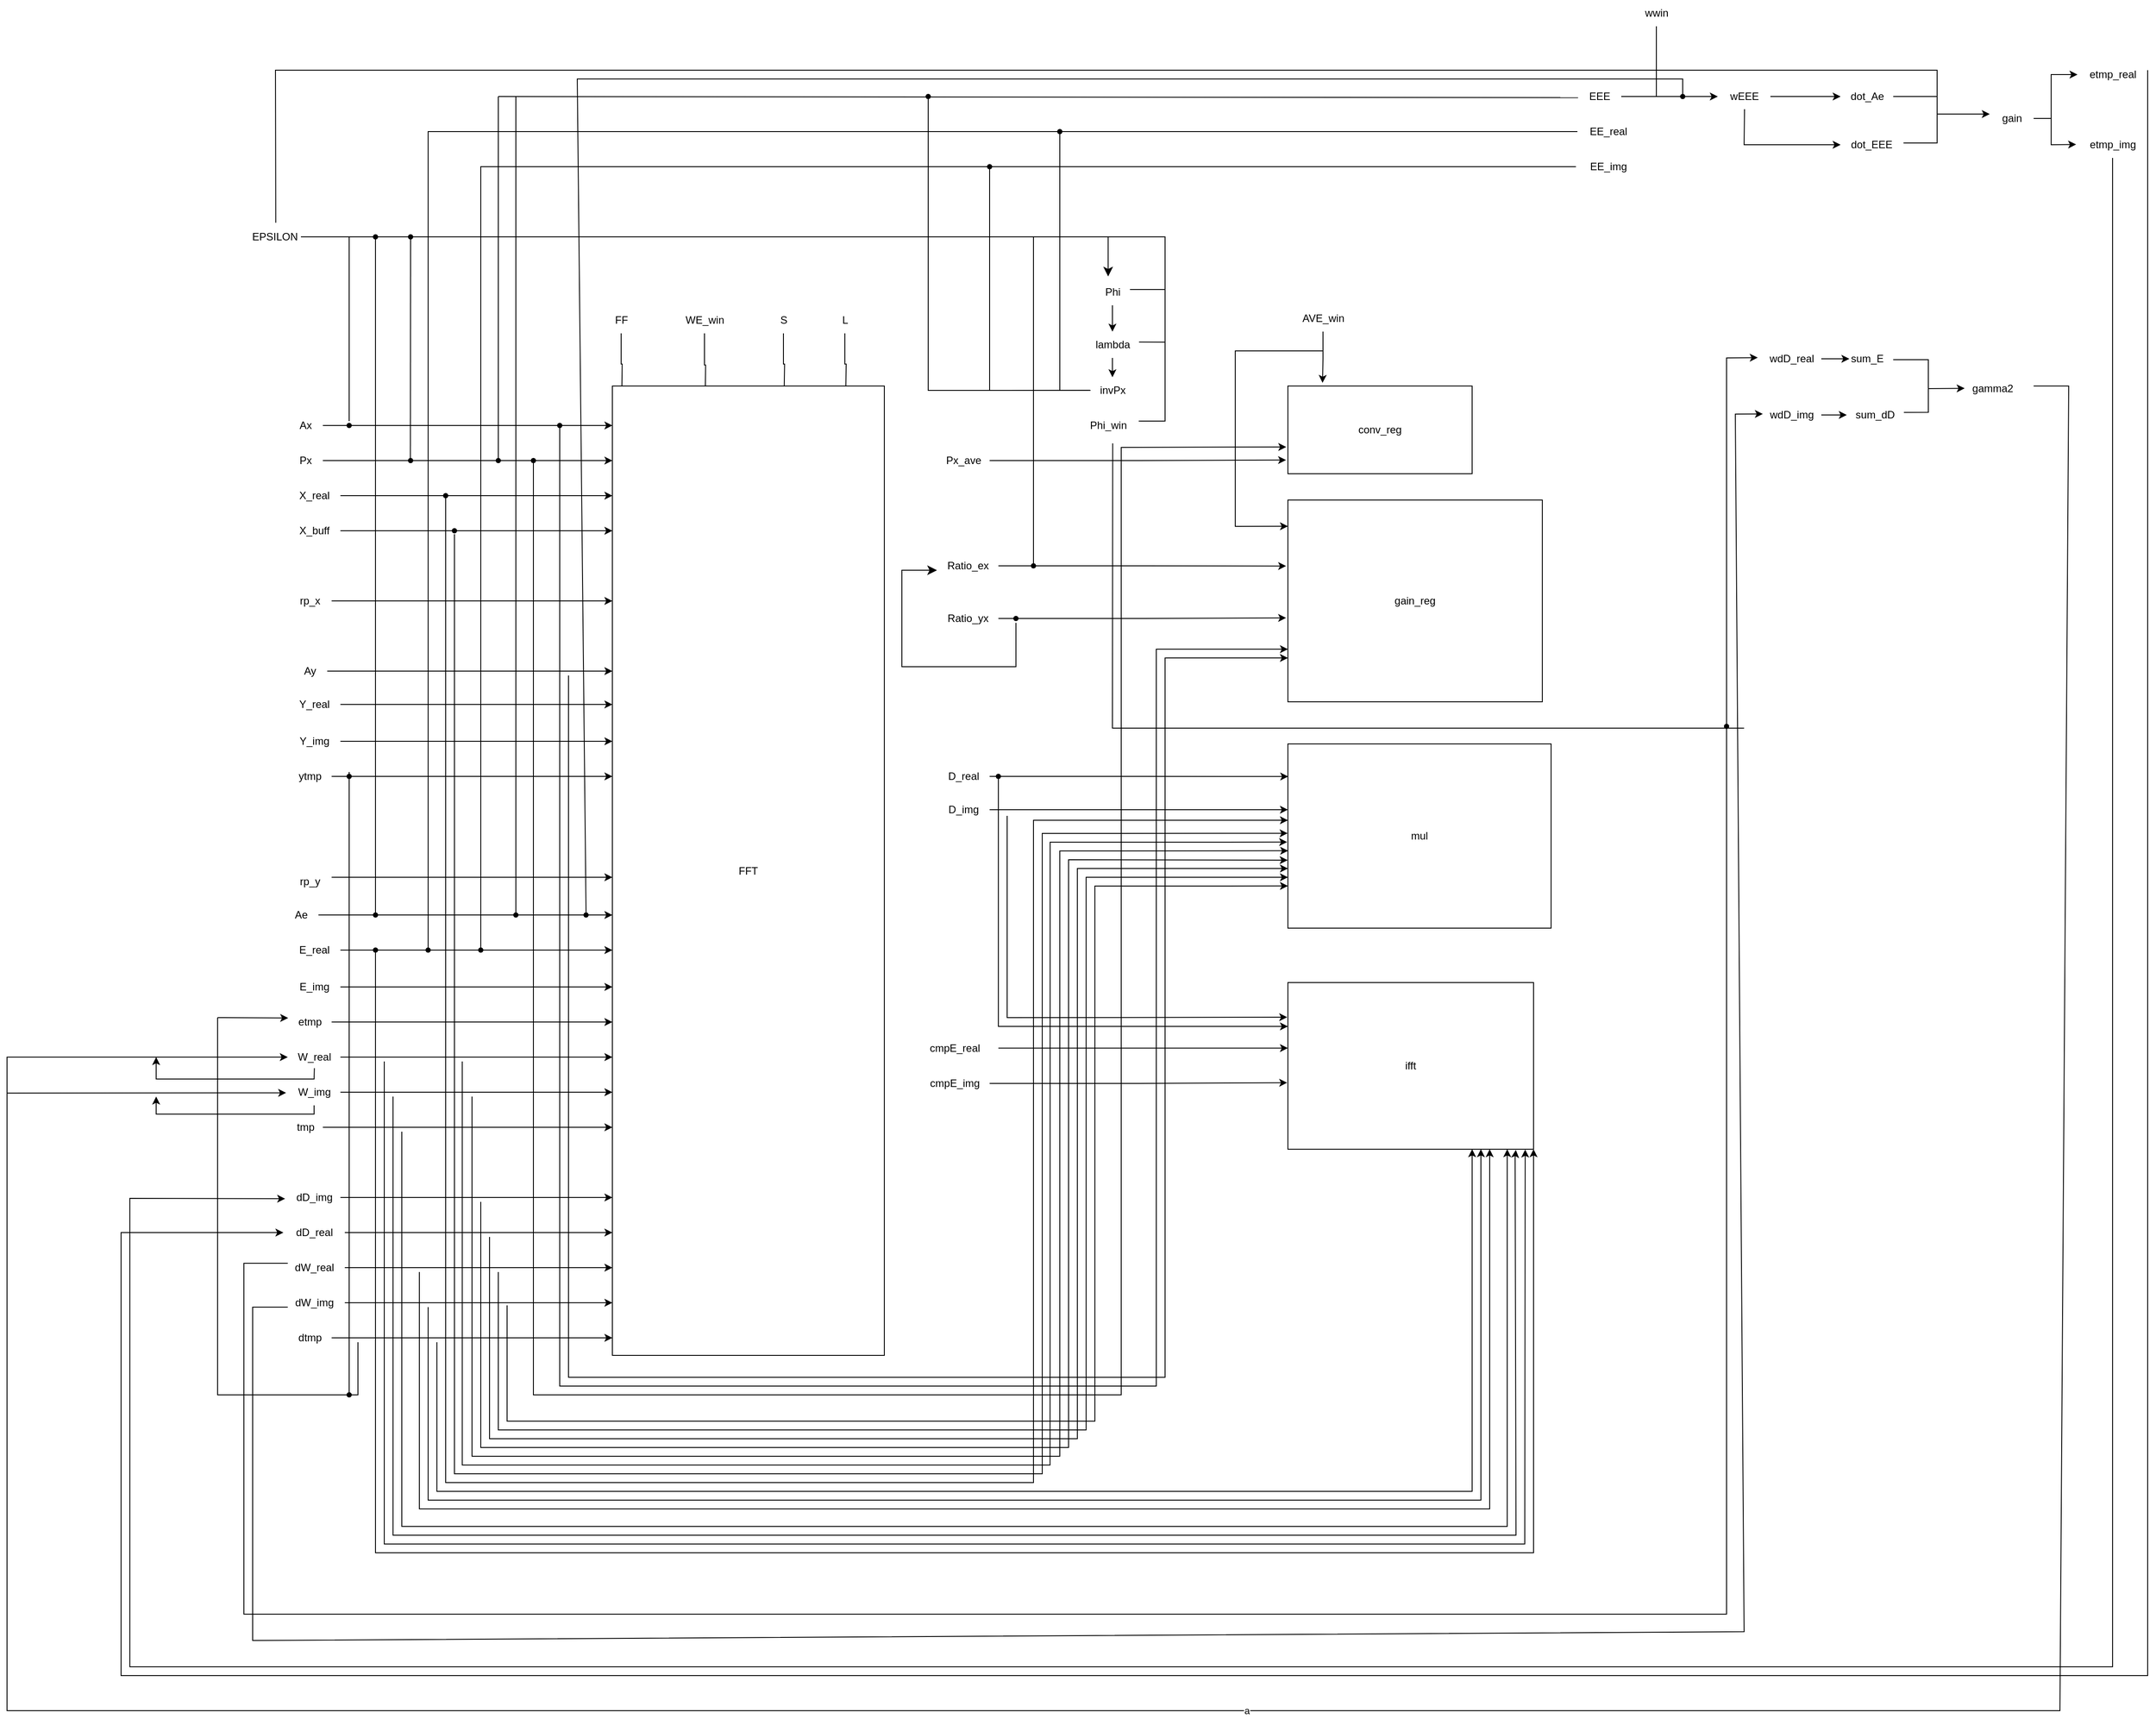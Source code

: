 <mxfile version="23.0.2" type="github" pages="2">
  <diagram name="Page-1" id="ElPZNQ6Rd7DKHmg664w7">
    <mxGraphModel dx="3057" dy="743" grid="1" gridSize="10" guides="1" tooltips="1" connect="1" arrows="1" fold="1" page="0" pageScale="1" pageWidth="3300" pageHeight="4681" math="0" shadow="0">
      <root>
        <mxCell id="0" />
        <mxCell id="1" parent="0" />
        <mxCell id="iwTZe3qdNlnF6z6AMZCM-52" style="edgeStyle=orthogonalEdgeStyle;rounded=0;orthogonalLoop=1;jettySize=auto;html=1;" parent="1" source="iwTZe3qdNlnF6z6AMZCM-2" edge="1">
          <mxGeometry relative="1" as="geometry">
            <mxPoint x="-1310" y="295" as="targetPoint" />
          </mxGeometry>
        </mxCell>
        <mxCell id="iwTZe3qdNlnF6z6AMZCM-2" value="Ax" style="text;html=1;align=center;verticalAlign=middle;resizable=0;points=[];autosize=1;strokeColor=none;fillColor=none;" parent="1" vertex="1">
          <mxGeometry x="-1680" y="280" width="40" height="30" as="geometry" />
        </mxCell>
        <mxCell id="iwTZe3qdNlnF6z6AMZCM-53" style="edgeStyle=orthogonalEdgeStyle;rounded=0;orthogonalLoop=1;jettySize=auto;html=1;" parent="1" source="iwTZe3qdNlnF6z6AMZCM-7" edge="1">
          <mxGeometry relative="1" as="geometry">
            <mxPoint x="-1310" y="335" as="targetPoint" />
          </mxGeometry>
        </mxCell>
        <mxCell id="iwTZe3qdNlnF6z6AMZCM-7" value="Px" style="text;html=1;align=center;verticalAlign=middle;resizable=0;points=[];autosize=1;strokeColor=none;fillColor=none;" parent="1" vertex="1">
          <mxGeometry x="-1680" y="320" width="40" height="30" as="geometry" />
        </mxCell>
        <mxCell id="iwTZe3qdNlnF6z6AMZCM-54" style="edgeStyle=orthogonalEdgeStyle;rounded=0;orthogonalLoop=1;jettySize=auto;html=1;" parent="1" source="iwTZe3qdNlnF6z6AMZCM-9" edge="1">
          <mxGeometry relative="1" as="geometry">
            <mxPoint x="-1310" y="375" as="targetPoint" />
          </mxGeometry>
        </mxCell>
        <mxCell id="iwTZe3qdNlnF6z6AMZCM-9" value="X_real" style="text;html=1;align=center;verticalAlign=middle;resizable=0;points=[];autosize=1;strokeColor=none;fillColor=none;" parent="1" vertex="1">
          <mxGeometry x="-1680" y="360" width="60" height="30" as="geometry" />
        </mxCell>
        <mxCell id="iwTZe3qdNlnF6z6AMZCM-55" style="edgeStyle=orthogonalEdgeStyle;rounded=0;orthogonalLoop=1;jettySize=auto;html=1;" parent="1" source="iwTZe3qdNlnF6z6AMZCM-11" edge="1">
          <mxGeometry relative="1" as="geometry">
            <mxPoint x="-1310" y="415" as="targetPoint" />
          </mxGeometry>
        </mxCell>
        <mxCell id="iwTZe3qdNlnF6z6AMZCM-11" value="X_buff" style="text;html=1;align=center;verticalAlign=middle;resizable=0;points=[];autosize=1;strokeColor=none;fillColor=none;" parent="1" vertex="1">
          <mxGeometry x="-1680" y="400" width="60" height="30" as="geometry" />
        </mxCell>
        <mxCell id="iwTZe3qdNlnF6z6AMZCM-13" value="FF" style="text;html=1;align=center;verticalAlign=middle;resizable=0;points=[];autosize=1;strokeColor=none;fillColor=none;" parent="1" vertex="1">
          <mxGeometry x="-1320" y="160" width="40" height="30" as="geometry" />
        </mxCell>
        <mxCell id="iwTZe3qdNlnF6z6AMZCM-57" style="edgeStyle=orthogonalEdgeStyle;rounded=0;orthogonalLoop=1;jettySize=auto;html=1;" parent="1" source="iwTZe3qdNlnF6z6AMZCM-15" edge="1">
          <mxGeometry relative="1" as="geometry">
            <mxPoint x="-1310" y="495" as="targetPoint" />
          </mxGeometry>
        </mxCell>
        <mxCell id="iwTZe3qdNlnF6z6AMZCM-15" value="rp_x" style="text;html=1;align=center;verticalAlign=middle;resizable=0;points=[];autosize=1;strokeColor=none;fillColor=none;" parent="1" vertex="1">
          <mxGeometry x="-1680" y="480" width="50" height="30" as="geometry" />
        </mxCell>
        <mxCell id="iwTZe3qdNlnF6z6AMZCM-17" value="&lt;div&gt;WE_win&lt;/div&gt;" style="text;html=1;align=center;verticalAlign=middle;resizable=0;points=[];autosize=1;strokeColor=none;fillColor=none;" parent="1" vertex="1">
          <mxGeometry x="-1240" y="160" width="70" height="30" as="geometry" />
        </mxCell>
        <mxCell id="iwTZe3qdNlnF6z6AMZCM-19" value="mul" style="whiteSpace=wrap;html=1;" parent="1" vertex="1">
          <mxGeometry x="-540" y="658" width="300" height="210" as="geometry" />
        </mxCell>
        <mxCell id="iwTZe3qdNlnF6z6AMZCM-21" value="ifft" style="whiteSpace=wrap;html=1;" parent="1" vertex="1">
          <mxGeometry x="-540" y="930" width="280" height="190" as="geometry" />
        </mxCell>
        <mxCell id="iwTZe3qdNlnF6z6AMZCM-22" value="gain_reg" style="whiteSpace=wrap;html=1;" parent="1" vertex="1">
          <mxGeometry x="-540" y="380" width="290" height="230" as="geometry" />
        </mxCell>
        <mxCell id="iwTZe3qdNlnF6z6AMZCM-23" value="conv_reg" style="whiteSpace=wrap;html=1;" parent="1" vertex="1">
          <mxGeometry x="-540" y="250" width="210" height="100" as="geometry" />
        </mxCell>
        <mxCell id="iwTZe3qdNlnF6z6AMZCM-59" style="edgeStyle=orthogonalEdgeStyle;rounded=0;orthogonalLoop=1;jettySize=auto;html=1;" parent="1" source="iwTZe3qdNlnF6z6AMZCM-26" edge="1">
          <mxGeometry relative="1" as="geometry">
            <mxPoint x="-1310" y="575" as="targetPoint" />
          </mxGeometry>
        </mxCell>
        <mxCell id="iwTZe3qdNlnF6z6AMZCM-26" value="Ay" style="text;html=1;align=center;verticalAlign=middle;resizable=0;points=[];autosize=1;strokeColor=none;fillColor=none;" parent="1" vertex="1">
          <mxGeometry x="-1675" y="560" width="40" height="30" as="geometry" />
        </mxCell>
        <mxCell id="iwTZe3qdNlnF6z6AMZCM-60" style="edgeStyle=orthogonalEdgeStyle;rounded=0;orthogonalLoop=1;jettySize=auto;html=1;" parent="1" source="iwTZe3qdNlnF6z6AMZCM-27" edge="1">
          <mxGeometry relative="1" as="geometry">
            <mxPoint x="-1310" y="613" as="targetPoint" />
          </mxGeometry>
        </mxCell>
        <mxCell id="iwTZe3qdNlnF6z6AMZCM-27" value="Y_real" style="text;html=1;align=center;verticalAlign=middle;resizable=0;points=[];autosize=1;strokeColor=none;fillColor=none;" parent="1" vertex="1">
          <mxGeometry x="-1680" y="598" width="60" height="30" as="geometry" />
        </mxCell>
        <mxCell id="iwTZe3qdNlnF6z6AMZCM-62" style="edgeStyle=orthogonalEdgeStyle;rounded=0;orthogonalLoop=1;jettySize=auto;html=1;" parent="1" source="iwTZe3qdNlnF6z6AMZCM-28" edge="1">
          <mxGeometry relative="1" as="geometry">
            <mxPoint x="-1310" y="655" as="targetPoint" />
          </mxGeometry>
        </mxCell>
        <mxCell id="iwTZe3qdNlnF6z6AMZCM-28" value="Y_img" style="text;html=1;align=center;verticalAlign=middle;resizable=0;points=[];autosize=1;strokeColor=none;fillColor=none;" parent="1" vertex="1">
          <mxGeometry x="-1680" y="640" width="60" height="30" as="geometry" />
        </mxCell>
        <mxCell id="iwTZe3qdNlnF6z6AMZCM-63" style="edgeStyle=orthogonalEdgeStyle;rounded=0;orthogonalLoop=1;jettySize=auto;html=1;" parent="1" source="iwTZe3qdNlnF6z6AMZCM-29" edge="1">
          <mxGeometry relative="1" as="geometry">
            <mxPoint x="-1310" y="695" as="targetPoint" />
          </mxGeometry>
        </mxCell>
        <mxCell id="iwTZe3qdNlnF6z6AMZCM-29" value="ytmp" style="text;html=1;align=center;verticalAlign=middle;resizable=0;points=[];autosize=1;strokeColor=none;fillColor=none;" parent="1" vertex="1">
          <mxGeometry x="-1680" y="680" width="50" height="30" as="geometry" />
        </mxCell>
        <mxCell id="iwTZe3qdNlnF6z6AMZCM-30" value="L" style="text;html=1;align=center;verticalAlign=middle;resizable=0;points=[];autosize=1;strokeColor=none;fillColor=none;" parent="1" vertex="1">
          <mxGeometry x="-1060" y="160" width="30" height="30" as="geometry" />
        </mxCell>
        <mxCell id="iwTZe3qdNlnF6z6AMZCM-31" value="S" style="text;html=1;align=center;verticalAlign=middle;resizable=0;points=[];autosize=1;strokeColor=none;fillColor=none;" parent="1" vertex="1">
          <mxGeometry x="-1130" y="160" width="30" height="30" as="geometry" />
        </mxCell>
        <mxCell id="iwTZe3qdNlnF6z6AMZCM-33" value="rp_y" style="text;html=1;align=center;verticalAlign=middle;resizable=0;points=[];autosize=1;strokeColor=none;fillColor=none;" parent="1" vertex="1">
          <mxGeometry x="-1680" y="800" width="50" height="30" as="geometry" />
        </mxCell>
        <mxCell id="iwTZe3qdNlnF6z6AMZCM-67" style="edgeStyle=orthogonalEdgeStyle;rounded=0;orthogonalLoop=1;jettySize=auto;html=1;" parent="1" source="iwTZe3qdNlnF6z6AMZCM-34" edge="1">
          <mxGeometry relative="1" as="geometry">
            <mxPoint x="-1310" y="853" as="targetPoint" />
          </mxGeometry>
        </mxCell>
        <mxCell id="iwTZe3qdNlnF6z6AMZCM-34" value="Ae" style="text;html=1;align=center;verticalAlign=middle;resizable=0;points=[];autosize=1;strokeColor=none;fillColor=none;" parent="1" vertex="1">
          <mxGeometry x="-1685" y="838" width="40" height="30" as="geometry" />
        </mxCell>
        <mxCell id="iwTZe3qdNlnF6z6AMZCM-68" style="edgeStyle=orthogonalEdgeStyle;rounded=0;orthogonalLoop=1;jettySize=auto;html=1;" parent="1" source="iwTZe3qdNlnF6z6AMZCM-35" edge="1">
          <mxGeometry relative="1" as="geometry">
            <mxPoint x="-1310" y="893" as="targetPoint" />
          </mxGeometry>
        </mxCell>
        <mxCell id="iwTZe3qdNlnF6z6AMZCM-35" value="E_real" style="text;html=1;align=center;verticalAlign=middle;resizable=0;points=[];autosize=1;strokeColor=none;fillColor=none;" parent="1" vertex="1">
          <mxGeometry x="-1680" y="878" width="60" height="30" as="geometry" />
        </mxCell>
        <mxCell id="iwTZe3qdNlnF6z6AMZCM-69" style="edgeStyle=orthogonalEdgeStyle;rounded=0;orthogonalLoop=1;jettySize=auto;html=1;" parent="1" source="iwTZe3qdNlnF6z6AMZCM-36" edge="1">
          <mxGeometry relative="1" as="geometry">
            <mxPoint x="-1310" y="935" as="targetPoint" />
          </mxGeometry>
        </mxCell>
        <mxCell id="iwTZe3qdNlnF6z6AMZCM-36" value="E_img" style="text;html=1;align=center;verticalAlign=middle;resizable=0;points=[];autosize=1;strokeColor=none;fillColor=none;" parent="1" vertex="1">
          <mxGeometry x="-1680" y="920" width="60" height="30" as="geometry" />
        </mxCell>
        <mxCell id="iwTZe3qdNlnF6z6AMZCM-70" style="edgeStyle=orthogonalEdgeStyle;rounded=0;orthogonalLoop=1;jettySize=auto;html=1;" parent="1" source="iwTZe3qdNlnF6z6AMZCM-37" edge="1">
          <mxGeometry relative="1" as="geometry">
            <mxPoint x="-1310" y="975" as="targetPoint" />
          </mxGeometry>
        </mxCell>
        <mxCell id="iwTZe3qdNlnF6z6AMZCM-37" value="etmp" style="text;html=1;align=center;verticalAlign=middle;resizable=0;points=[];autosize=1;strokeColor=none;fillColor=none;" parent="1" vertex="1">
          <mxGeometry x="-1680" y="960" width="50" height="30" as="geometry" />
        </mxCell>
        <mxCell id="iwTZe3qdNlnF6z6AMZCM-79" style="edgeStyle=orthogonalEdgeStyle;rounded=0;orthogonalLoop=1;jettySize=auto;html=1;" parent="1" source="iwTZe3qdNlnF6z6AMZCM-38" edge="1">
          <mxGeometry relative="1" as="geometry">
            <mxPoint x="-1310" y="1015" as="targetPoint" />
          </mxGeometry>
        </mxCell>
        <mxCell id="iwTZe3qdNlnF6z6AMZCM-38" value="W_real" style="text;html=1;align=center;verticalAlign=middle;resizable=0;points=[];autosize=1;strokeColor=none;fillColor=none;" parent="1" vertex="1">
          <mxGeometry x="-1680" y="1000" width="60" height="30" as="geometry" />
        </mxCell>
        <mxCell id="iwTZe3qdNlnF6z6AMZCM-78" style="edgeStyle=orthogonalEdgeStyle;rounded=0;orthogonalLoop=1;jettySize=auto;html=1;" parent="1" source="iwTZe3qdNlnF6z6AMZCM-39" edge="1">
          <mxGeometry relative="1" as="geometry">
            <mxPoint x="-1310" y="1055" as="targetPoint" />
          </mxGeometry>
        </mxCell>
        <mxCell id="iwTZe3qdNlnF6z6AMZCM-39" value="W_img" style="text;html=1;align=center;verticalAlign=middle;resizable=0;points=[];autosize=1;strokeColor=none;fillColor=none;" parent="1" vertex="1">
          <mxGeometry x="-1680" y="1040" width="60" height="30" as="geometry" />
        </mxCell>
        <mxCell id="iwTZe3qdNlnF6z6AMZCM-77" style="edgeStyle=orthogonalEdgeStyle;rounded=0;orthogonalLoop=1;jettySize=auto;html=1;" parent="1" source="iwTZe3qdNlnF6z6AMZCM-40" edge="1">
          <mxGeometry relative="1" as="geometry">
            <mxPoint x="-1310" y="1095" as="targetPoint" />
          </mxGeometry>
        </mxCell>
        <mxCell id="iwTZe3qdNlnF6z6AMZCM-40" value="tmp" style="text;html=1;align=center;verticalAlign=middle;resizable=0;points=[];autosize=1;strokeColor=none;fillColor=none;" parent="1" vertex="1">
          <mxGeometry x="-1680" y="1080" width="40" height="30" as="geometry" />
        </mxCell>
        <mxCell id="iwTZe3qdNlnF6z6AMZCM-72" style="edgeStyle=orthogonalEdgeStyle;rounded=0;orthogonalLoop=1;jettySize=auto;html=1;" parent="1" source="iwTZe3qdNlnF6z6AMZCM-42" edge="1">
          <mxGeometry relative="1" as="geometry">
            <mxPoint x="-1310" y="1295" as="targetPoint" />
          </mxGeometry>
        </mxCell>
        <mxCell id="iwTZe3qdNlnF6z6AMZCM-42" value="dW_img" style="text;html=1;align=center;verticalAlign=middle;resizable=0;points=[];autosize=1;strokeColor=none;fillColor=none;" parent="1" vertex="1">
          <mxGeometry x="-1685" y="1280" width="70" height="30" as="geometry" />
        </mxCell>
        <mxCell id="iwTZe3qdNlnF6z6AMZCM-74" style="edgeStyle=orthogonalEdgeStyle;rounded=0;orthogonalLoop=1;jettySize=auto;html=1;" parent="1" source="iwTZe3qdNlnF6z6AMZCM-43" edge="1">
          <mxGeometry relative="1" as="geometry">
            <mxPoint x="-1310" y="1255" as="targetPoint" />
          </mxGeometry>
        </mxCell>
        <mxCell id="iwTZe3qdNlnF6z6AMZCM-43" value="dW_real" style="text;html=1;align=center;verticalAlign=middle;resizable=0;points=[];autosize=1;strokeColor=none;fillColor=none;" parent="1" vertex="1">
          <mxGeometry x="-1685" y="1240" width="70" height="30" as="geometry" />
        </mxCell>
        <mxCell id="iwTZe3qdNlnF6z6AMZCM-73" style="edgeStyle=orthogonalEdgeStyle;rounded=0;orthogonalLoop=1;jettySize=auto;html=1;" parent="1" source="iwTZe3qdNlnF6z6AMZCM-46" edge="1">
          <mxGeometry relative="1" as="geometry">
            <mxPoint x="-1310" y="1215" as="targetPoint" />
          </mxGeometry>
        </mxCell>
        <mxCell id="iwTZe3qdNlnF6z6AMZCM-46" value="dD_real" style="text;html=1;align=center;verticalAlign=middle;resizable=0;points=[];autosize=1;strokeColor=none;fillColor=none;" parent="1" vertex="1">
          <mxGeometry x="-1685" y="1200" width="70" height="30" as="geometry" />
        </mxCell>
        <mxCell id="iwTZe3qdNlnF6z6AMZCM-75" style="edgeStyle=orthogonalEdgeStyle;rounded=0;orthogonalLoop=1;jettySize=auto;html=1;" parent="1" source="iwTZe3qdNlnF6z6AMZCM-47" edge="1">
          <mxGeometry relative="1" as="geometry">
            <mxPoint x="-1310" y="1175" as="targetPoint" />
          </mxGeometry>
        </mxCell>
        <mxCell id="iwTZe3qdNlnF6z6AMZCM-47" value="dD_img" style="text;html=1;align=center;verticalAlign=middle;resizable=0;points=[];autosize=1;strokeColor=none;fillColor=none;" parent="1" vertex="1">
          <mxGeometry x="-1680" y="1160" width="60" height="30" as="geometry" />
        </mxCell>
        <mxCell id="iwTZe3qdNlnF6z6AMZCM-71" style="edgeStyle=orthogonalEdgeStyle;rounded=0;orthogonalLoop=1;jettySize=auto;html=1;" parent="1" source="iwTZe3qdNlnF6z6AMZCM-48" edge="1">
          <mxGeometry relative="1" as="geometry">
            <mxPoint x="-1310" y="1335" as="targetPoint" />
          </mxGeometry>
        </mxCell>
        <mxCell id="iwTZe3qdNlnF6z6AMZCM-48" value="dtmp" style="text;html=1;align=center;verticalAlign=middle;resizable=0;points=[];autosize=1;strokeColor=none;fillColor=none;" parent="1" vertex="1">
          <mxGeometry x="-1680" y="1320" width="50" height="30" as="geometry" />
        </mxCell>
        <mxCell id="iwTZe3qdNlnF6z6AMZCM-81" value="" style="endArrow=classic;html=1;rounded=0;entryX=0;entryY=0.5;entryDx=0;entryDy=0;" parent="1" edge="1">
          <mxGeometry width="50" height="50" relative="1" as="geometry">
            <mxPoint x="-1630" y="810" as="sourcePoint" />
            <mxPoint x="-1310" y="810" as="targetPoint" />
          </mxGeometry>
        </mxCell>
        <mxCell id="iwTZe3qdNlnF6z6AMZCM-82" style="edgeStyle=orthogonalEdgeStyle;rounded=0;orthogonalLoop=1;jettySize=auto;html=1;entryX=0.037;entryY=0;entryDx=0;entryDy=0;entryPerimeter=0;" parent="1" source="iwTZe3qdNlnF6z6AMZCM-13" edge="1">
          <mxGeometry relative="1" as="geometry">
            <mxPoint x="-1299.27" y="260" as="targetPoint" />
          </mxGeometry>
        </mxCell>
        <mxCell id="iwTZe3qdNlnF6z6AMZCM-83" style="edgeStyle=orthogonalEdgeStyle;rounded=0;orthogonalLoop=1;jettySize=auto;html=1;entryX=0.365;entryY=0.002;entryDx=0;entryDy=0;entryPerimeter=0;" parent="1" source="iwTZe3qdNlnF6z6AMZCM-17" edge="1">
          <mxGeometry relative="1" as="geometry">
            <mxPoint x="-1204.15" y="262.2" as="targetPoint" />
          </mxGeometry>
        </mxCell>
        <mxCell id="iwTZe3qdNlnF6z6AMZCM-84" style="edgeStyle=orthogonalEdgeStyle;rounded=0;orthogonalLoop=1;jettySize=auto;html=1;entryX=0.675;entryY=0;entryDx=0;entryDy=0;entryPerimeter=0;" parent="1" source="iwTZe3qdNlnF6z6AMZCM-31" edge="1">
          <mxGeometry relative="1" as="geometry">
            <mxPoint x="-1114.25" y="260" as="targetPoint" />
          </mxGeometry>
        </mxCell>
        <mxCell id="iwTZe3qdNlnF6z6AMZCM-85" style="edgeStyle=orthogonalEdgeStyle;rounded=0;orthogonalLoop=1;jettySize=auto;html=1;" parent="1" source="iwTZe3qdNlnF6z6AMZCM-30" edge="1">
          <mxGeometry relative="1" as="geometry">
            <mxPoint x="-1044" y="260" as="targetPoint" />
          </mxGeometry>
        </mxCell>
        <mxCell id="iwTZe3qdNlnF6z6AMZCM-86" value="" style="endArrow=classic;html=1;rounded=0;entryX=0.928;entryY=1.004;entryDx=0;entryDy=0;entryPerimeter=0;" parent="1" target="iwTZe3qdNlnF6z6AMZCM-21" edge="1">
          <mxGeometry width="50" height="50" relative="1" as="geometry">
            <mxPoint x="-1560" y="1060" as="sourcePoint" />
            <mxPoint x="-289.96" y="1120" as="targetPoint" />
            <Array as="points">
              <mxPoint x="-1560" y="1560" />
              <mxPoint x="-280" y="1560" />
              <mxPoint x="-281" y="1130" />
            </Array>
          </mxGeometry>
        </mxCell>
        <mxCell id="iwTZe3qdNlnF6z6AMZCM-89" value="" style="endArrow=classic;html=1;rounded=0;entryX=0.966;entryY=1.002;entryDx=0;entryDy=0;entryPerimeter=0;" parent="1" target="iwTZe3qdNlnF6z6AMZCM-21" edge="1">
          <mxGeometry width="50" height="50" relative="1" as="geometry">
            <mxPoint x="-1570" y="1020" as="sourcePoint" />
            <mxPoint x="-280" y="1120" as="targetPoint" />
            <Array as="points">
              <mxPoint x="-1570" y="1320" />
              <mxPoint x="-1570" y="1570" />
              <mxPoint x="-270" y="1570" />
            </Array>
          </mxGeometry>
        </mxCell>
        <mxCell id="iwTZe3qdNlnF6z6AMZCM-95" value="" style="endArrow=classic;html=1;rounded=0;exitX=0.462;exitY=0.672;exitDx=0;exitDy=0;exitPerimeter=0;" parent="1" source="y7qUvzlX0odKQmyKiK_r-60" edge="1">
          <mxGeometry width="50" height="50" relative="1" as="geometry">
            <mxPoint x="-1580" y="900" as="sourcePoint" />
            <mxPoint x="-260" y="1120" as="targetPoint" />
            <Array as="points">
              <mxPoint x="-1580" y="1580" />
              <mxPoint x="-260" y="1580" />
            </Array>
          </mxGeometry>
        </mxCell>
        <mxCell id="iwTZe3qdNlnF6z6AMZCM-99" value="" style="endArrow=classic;html=1;rounded=0;" parent="1" edge="1">
          <mxGeometry width="50" height="50" relative="1" as="geometry">
            <mxPoint x="-1550" y="1100" as="sourcePoint" />
            <mxPoint x="-290" y="1120" as="targetPoint" />
            <Array as="points">
              <mxPoint x="-1550" y="1550" />
              <mxPoint x="-290" y="1550" />
            </Array>
          </mxGeometry>
        </mxCell>
        <mxCell id="iwTZe3qdNlnF6z6AMZCM-100" value="AVE_win" style="text;html=1;align=center;verticalAlign=middle;resizable=0;points=[];autosize=1;strokeColor=none;fillColor=none;" parent="1" vertex="1">
          <mxGeometry x="-535" y="158" width="70" height="30" as="geometry" />
        </mxCell>
        <mxCell id="iwTZe3qdNlnF6z6AMZCM-107" value="FFT" style="rounded=0;whiteSpace=wrap;html=1;" parent="1" vertex="1">
          <mxGeometry x="-1310" y="250" width="310" height="1105" as="geometry" />
        </mxCell>
        <mxCell id="iwTZe3qdNlnF6z6AMZCM-114" value="" style="endArrow=classic;html=1;rounded=0;" parent="1" edge="1">
          <mxGeometry width="50" height="50" relative="1" as="geometry">
            <mxPoint x="-1530" y="1260" as="sourcePoint" />
            <mxPoint x="-310" y="1120" as="targetPoint" />
            <Array as="points">
              <mxPoint x="-1530" y="1530" />
              <mxPoint x="-310" y="1530" />
            </Array>
          </mxGeometry>
        </mxCell>
        <mxCell id="iwTZe3qdNlnF6z6AMZCM-115" value="" style="endArrow=classic;html=1;rounded=0;" parent="1" edge="1">
          <mxGeometry width="50" height="50" relative="1" as="geometry">
            <mxPoint x="-1520" y="1300" as="sourcePoint" />
            <mxPoint x="-320" y="1120" as="targetPoint" />
            <Array as="points">
              <mxPoint x="-1520" y="1520" />
              <mxPoint x="-320" y="1520" />
            </Array>
          </mxGeometry>
        </mxCell>
        <mxCell id="iwTZe3qdNlnF6z6AMZCM-116" value="" style="endArrow=classic;html=1;rounded=0;entryX=0.75;entryY=1;entryDx=0;entryDy=0;entryPerimeter=0;" parent="1" target="iwTZe3qdNlnF6z6AMZCM-21" edge="1">
          <mxGeometry width="50" height="50" relative="1" as="geometry">
            <mxPoint x="-1510" y="1340" as="sourcePoint" />
            <mxPoint x="-250" y="1361" as="targetPoint" />
            <Array as="points">
              <mxPoint x="-1510" y="1510" />
              <mxPoint x="-330" y="1510" />
            </Array>
          </mxGeometry>
        </mxCell>
        <mxCell id="iwTZe3qdNlnF6z6AMZCM-117" value="&lt;div&gt;D_real&lt;/div&gt;" style="text;html=1;align=center;verticalAlign=middle;resizable=0;points=[];autosize=1;strokeColor=none;fillColor=none;" parent="1" vertex="1">
          <mxGeometry x="-940" y="680" width="60" height="30" as="geometry" />
        </mxCell>
        <mxCell id="iwTZe3qdNlnF6z6AMZCM-118" value="D_img" style="text;html=1;align=center;verticalAlign=middle;resizable=0;points=[];autosize=1;strokeColor=none;fillColor=none;" parent="1" vertex="1">
          <mxGeometry x="-940" y="718" width="60" height="30" as="geometry" />
        </mxCell>
        <mxCell id="iwTZe3qdNlnF6z6AMZCM-119" style="edgeStyle=orthogonalEdgeStyle;rounded=0;orthogonalLoop=1;jettySize=auto;html=1;entryX=0.001;entryY=0.177;entryDx=0;entryDy=0;entryPerimeter=0;" parent="1" source="iwTZe3qdNlnF6z6AMZCM-117" target="iwTZe3qdNlnF6z6AMZCM-19" edge="1">
          <mxGeometry relative="1" as="geometry" />
        </mxCell>
        <mxCell id="iwTZe3qdNlnF6z6AMZCM-122" style="edgeStyle=orthogonalEdgeStyle;rounded=0;orthogonalLoop=1;jettySize=auto;html=1;entryX=0;entryY=0.357;entryDx=0;entryDy=0;entryPerimeter=0;" parent="1" source="iwTZe3qdNlnF6z6AMZCM-118" target="iwTZe3qdNlnF6z6AMZCM-19" edge="1">
          <mxGeometry relative="1" as="geometry" />
        </mxCell>
        <mxCell id="iwTZe3qdNlnF6z6AMZCM-123" value="" style="endArrow=classic;html=1;rounded=0;entryX=-0.003;entryY=0.208;entryDx=0;entryDy=0;entryPerimeter=0;" parent="1" target="iwTZe3qdNlnF6z6AMZCM-21" edge="1">
          <mxGeometry width="50" height="50" relative="1" as="geometry">
            <mxPoint x="-860" y="740" as="sourcePoint" />
            <mxPoint x="-620" y="780" as="targetPoint" />
            <Array as="points">
              <mxPoint x="-860" y="970" />
            </Array>
          </mxGeometry>
        </mxCell>
        <mxCell id="iwTZe3qdNlnF6z6AMZCM-124" value="" style="endArrow=classic;html=1;rounded=0;exitX=0.482;exitY=0.682;exitDx=0;exitDy=0;exitPerimeter=0;" parent="1" source="y7qUvzlX0odKQmyKiK_r-63" edge="1">
          <mxGeometry width="50" height="50" relative="1" as="geometry">
            <mxPoint x="-870" y="700" as="sourcePoint" />
            <mxPoint x="-540" y="980" as="targetPoint" />
            <Array as="points">
              <mxPoint x="-870" y="980" />
            </Array>
          </mxGeometry>
        </mxCell>
        <mxCell id="iwTZe3qdNlnF6z6AMZCM-125" value="" style="endArrow=classic;html=1;rounded=0;" parent="1" edge="1">
          <mxGeometry width="50" height="50" relative="1" as="geometry">
            <mxPoint x="-1500" y="375" as="sourcePoint" />
            <mxPoint x="-540" y="745" as="targetPoint" />
            <Array as="points">
              <mxPoint x="-1500" y="1500" />
              <mxPoint x="-830" y="1500" />
              <mxPoint x="-830" y="745" />
            </Array>
          </mxGeometry>
        </mxCell>
        <mxCell id="iwTZe3qdNlnF6z6AMZCM-126" value="" style="endArrow=classic;html=1;rounded=0;entryX=-0.003;entryY=0.533;entryDx=0;entryDy=0;entryPerimeter=0;" parent="1" target="iwTZe3qdNlnF6z6AMZCM-19" edge="1">
          <mxGeometry width="50" height="50" relative="1" as="geometry">
            <mxPoint x="-1481.12" y="1020" as="sourcePoint" />
            <mxPoint x="-540.0" y="1019.68" as="targetPoint" />
            <Array as="points">
              <mxPoint x="-1481.12" y="1480" />
              <mxPoint x="-811.12" y="1480" />
              <mxPoint x="-811" y="770" />
            </Array>
          </mxGeometry>
        </mxCell>
        <mxCell id="iwTZe3qdNlnF6z6AMZCM-127" value="" style="endArrow=classic;html=1;rounded=0;entryX=-0.001;entryY=0.485;entryDx=0;entryDy=0;entryPerimeter=0;" parent="1" target="iwTZe3qdNlnF6z6AMZCM-19" edge="1">
          <mxGeometry width="50" height="50" relative="1" as="geometry">
            <mxPoint x="-1490" y="418.824" as="sourcePoint" />
            <mxPoint x="-550" y="1010" as="targetPoint" />
            <Array as="points">
              <mxPoint x="-1490" y="1490" />
              <mxPoint x="-820" y="1490" />
              <mxPoint x="-820" y="760" />
            </Array>
          </mxGeometry>
        </mxCell>
        <mxCell id="iwTZe3qdNlnF6z6AMZCM-128" value="" style="endArrow=classic;html=1;rounded=0;entryX=0.001;entryY=0.58;entryDx=0;entryDy=0;entryPerimeter=0;" parent="1" target="iwTZe3qdNlnF6z6AMZCM-19" edge="1">
          <mxGeometry width="50" height="50" relative="1" as="geometry">
            <mxPoint x="-1470" y="1060" as="sourcePoint" />
            <mxPoint x="-540" y="1030" as="targetPoint" />
            <Array as="points">
              <mxPoint x="-1470" y="1470" />
              <mxPoint x="-800" y="1470" />
              <mxPoint x="-800" y="780" />
            </Array>
          </mxGeometry>
        </mxCell>
        <mxCell id="iwTZe3qdNlnF6z6AMZCM-129" value="" style="endArrow=classic;html=1;rounded=0;entryX=-0.001;entryY=0.631;entryDx=0;entryDy=0;entryPerimeter=0;" parent="1" target="iwTZe3qdNlnF6z6AMZCM-19" edge="1">
          <mxGeometry width="50" height="50" relative="1" as="geometry">
            <mxPoint x="-1460" y="1180" as="sourcePoint" />
            <mxPoint x="-640" y="1080" as="targetPoint" />
            <Array as="points">
              <mxPoint x="-1460" y="1460" />
              <mxPoint x="-790" y="1460" />
              <mxPoint x="-790" y="790" />
            </Array>
          </mxGeometry>
        </mxCell>
        <mxCell id="iwTZe3qdNlnF6z6AMZCM-130" value="" style="endArrow=classic;html=1;rounded=0;" parent="1" edge="1">
          <mxGeometry width="50" height="50" relative="1" as="geometry">
            <mxPoint x="-1450" y="1220" as="sourcePoint" />
            <mxPoint x="-540" y="800" as="targetPoint" />
            <Array as="points">
              <mxPoint x="-1450" y="1450" />
              <mxPoint x="-780" y="1450" />
              <mxPoint x="-780" y="800" />
            </Array>
          </mxGeometry>
        </mxCell>
        <mxCell id="iwTZe3qdNlnF6z6AMZCM-135" style="edgeStyle=orthogonalEdgeStyle;rounded=0;orthogonalLoop=1;jettySize=auto;html=1;" parent="1" edge="1">
          <mxGeometry relative="1" as="geometry">
            <mxPoint x="-540" y="1004.74" as="targetPoint" />
            <mxPoint x="-870" y="1004.74" as="sourcePoint" />
          </mxGeometry>
        </mxCell>
        <mxCell id="iwTZe3qdNlnF6z6AMZCM-132" value="cmpE_real" style="text;html=1;align=center;verticalAlign=middle;resizable=0;points=[];autosize=1;strokeColor=none;fillColor=none;" parent="1" vertex="1">
          <mxGeometry x="-960" y="990" width="80" height="30" as="geometry" />
        </mxCell>
        <mxCell id="iwTZe3qdNlnF6z6AMZCM-133" value="cmpE_img" style="text;html=1;align=center;verticalAlign=middle;resizable=0;points=[];autosize=1;strokeColor=none;fillColor=none;" parent="1" vertex="1">
          <mxGeometry x="-960" y="1030" width="80" height="30" as="geometry" />
        </mxCell>
        <mxCell id="iwTZe3qdNlnF6z6AMZCM-138" value="" style="endArrow=classic;html=1;rounded=0;entryX=0;entryY=0.724;entryDx=0;entryDy=0;entryPerimeter=0;" parent="1" target="iwTZe3qdNlnF6z6AMZCM-19" edge="1">
          <mxGeometry width="50" height="50" relative="1" as="geometry">
            <mxPoint x="-1440" y="1260" as="sourcePoint" />
            <mxPoint x="-510" y="838" as="targetPoint" />
            <Array as="points">
              <mxPoint x="-1440" y="1440" />
              <mxPoint x="-770" y="1440" />
              <mxPoint x="-770" y="810" />
            </Array>
          </mxGeometry>
        </mxCell>
        <mxCell id="iwTZe3qdNlnF6z6AMZCM-139" value="" style="endArrow=classic;html=1;rounded=0;entryX=0;entryY=0.771;entryDx=0;entryDy=0;entryPerimeter=0;" parent="1" target="iwTZe3qdNlnF6z6AMZCM-19" edge="1">
          <mxGeometry width="50" height="50" relative="1" as="geometry">
            <mxPoint x="-1430" y="1298" as="sourcePoint" />
            <mxPoint x="-480" y="878" as="targetPoint" />
            <Array as="points">
              <mxPoint x="-1430" y="1430" />
              <mxPoint x="-760" y="1430" />
              <mxPoint x="-760" y="820" />
            </Array>
          </mxGeometry>
        </mxCell>
        <mxCell id="iwTZe3qdNlnF6z6AMZCM-140" style="edgeStyle=orthogonalEdgeStyle;rounded=0;orthogonalLoop=1;jettySize=auto;html=1;entryX=-0.003;entryY=0.601;entryDx=0;entryDy=0;entryPerimeter=0;" parent="1" source="iwTZe3qdNlnF6z6AMZCM-133" target="iwTZe3qdNlnF6z6AMZCM-21" edge="1">
          <mxGeometry relative="1" as="geometry" />
        </mxCell>
        <mxCell id="iwTZe3qdNlnF6z6AMZCM-141" style="edgeStyle=orthogonalEdgeStyle;rounded=0;orthogonalLoop=1;jettySize=auto;html=1;entryX=0.188;entryY=-0.036;entryDx=0;entryDy=0;entryPerimeter=0;" parent="1" source="iwTZe3qdNlnF6z6AMZCM-100" target="iwTZe3qdNlnF6z6AMZCM-23" edge="1">
          <mxGeometry relative="1" as="geometry" />
        </mxCell>
        <mxCell id="iwTZe3qdNlnF6z6AMZCM-142" value="" style="endArrow=classic;html=1;rounded=0;entryX=0;entryY=0.13;entryDx=0;entryDy=0;entryPerimeter=0;" parent="1" target="iwTZe3qdNlnF6z6AMZCM-22" edge="1">
          <mxGeometry width="50" height="50" relative="1" as="geometry">
            <mxPoint x="-500" y="210" as="sourcePoint" />
            <mxPoint x="-600" y="400" as="targetPoint" />
            <Array as="points">
              <mxPoint x="-600" y="210" />
              <mxPoint x="-600" y="410" />
            </Array>
          </mxGeometry>
        </mxCell>
        <mxCell id="iwTZe3qdNlnF6z6AMZCM-143" value="Px_ave" style="text;html=1;align=center;verticalAlign=middle;resizable=0;points=[];autosize=1;strokeColor=none;fillColor=none;" parent="1" vertex="1">
          <mxGeometry x="-940" y="320" width="60" height="30" as="geometry" />
        </mxCell>
        <mxCell id="iwTZe3qdNlnF6z6AMZCM-145" value="" style="endArrow=classic;html=1;rounded=0;entryX=-0.009;entryY=0.695;entryDx=0;entryDy=0;entryPerimeter=0;" parent="1" source="y7qUvzlX0odKQmyKiK_r-101" target="iwTZe3qdNlnF6z6AMZCM-23" edge="1">
          <mxGeometry width="50" height="50" relative="1" as="geometry">
            <mxPoint x="-1400" y="340" as="sourcePoint" />
            <mxPoint x="-550" y="470" as="targetPoint" />
            <Array as="points">
              <mxPoint x="-1400" y="1400" />
              <mxPoint x="-730" y="1400" />
              <mxPoint x="-730" y="320" />
            </Array>
          </mxGeometry>
        </mxCell>
        <mxCell id="iwTZe3qdNlnF6z6AMZCM-146" value="Ratio_yx" style="text;html=1;align=center;verticalAlign=middle;resizable=0;points=[];autosize=1;strokeColor=none;fillColor=none;" parent="1" vertex="1">
          <mxGeometry x="-940" y="500" width="70" height="30" as="geometry" />
        </mxCell>
        <mxCell id="iwTZe3qdNlnF6z6AMZCM-147" value="Ratio_ex" style="text;html=1;align=center;verticalAlign=middle;resizable=0;points=[];autosize=1;strokeColor=none;fillColor=none;" parent="1" vertex="1">
          <mxGeometry x="-940" y="440" width="70" height="30" as="geometry" />
        </mxCell>
        <mxCell id="iwTZe3qdNlnF6z6AMZCM-148" style="edgeStyle=orthogonalEdgeStyle;rounded=0;orthogonalLoop=1;jettySize=auto;html=1;entryX=-0.01;entryY=0.844;entryDx=0;entryDy=0;entryPerimeter=0;" parent="1" source="iwTZe3qdNlnF6z6AMZCM-143" target="iwTZe3qdNlnF6z6AMZCM-23" edge="1">
          <mxGeometry relative="1" as="geometry" />
        </mxCell>
        <mxCell id="iwTZe3qdNlnF6z6AMZCM-149" style="edgeStyle=orthogonalEdgeStyle;rounded=0;orthogonalLoop=1;jettySize=auto;html=1;entryX=-0.007;entryY=0.327;entryDx=0;entryDy=0;entryPerimeter=0;" parent="1" source="iwTZe3qdNlnF6z6AMZCM-147" target="iwTZe3qdNlnF6z6AMZCM-22" edge="1">
          <mxGeometry relative="1" as="geometry" />
        </mxCell>
        <mxCell id="iwTZe3qdNlnF6z6AMZCM-150" style="edgeStyle=orthogonalEdgeStyle;rounded=0;orthogonalLoop=1;jettySize=auto;html=1;entryX=-0.007;entryY=0.584;entryDx=0;entryDy=0;entryPerimeter=0;" parent="1" source="iwTZe3qdNlnF6z6AMZCM-146" target="iwTZe3qdNlnF6z6AMZCM-22" edge="1">
          <mxGeometry relative="1" as="geometry" />
        </mxCell>
        <mxCell id="iwTZe3qdNlnF6z6AMZCM-151" value="" style="endArrow=classic;html=1;rounded=0;" parent="1" source="y7qUvzlX0odKQmyKiK_r-103" edge="1">
          <mxGeometry width="50" height="50" relative="1" as="geometry">
            <mxPoint x="-1370" y="300" as="sourcePoint" />
            <mxPoint x="-540" y="550" as="targetPoint" />
            <Array as="points">
              <mxPoint x="-1370" y="1390" />
              <mxPoint x="-690" y="1390" />
              <mxPoint x="-690" y="550" />
            </Array>
          </mxGeometry>
        </mxCell>
        <mxCell id="iwTZe3qdNlnF6z6AMZCM-152" value="" style="endArrow=classic;html=1;rounded=0;" parent="1" edge="1">
          <mxGeometry width="50" height="50" relative="1" as="geometry">
            <mxPoint x="-1360" y="580" as="sourcePoint" />
            <mxPoint x="-540" y="560" as="targetPoint" />
            <Array as="points">
              <mxPoint x="-1360" y="1380" />
              <mxPoint x="-680" y="1380" />
              <mxPoint x="-680" y="560" />
            </Array>
          </mxGeometry>
        </mxCell>
        <mxCell id="y7qUvzlX0odKQmyKiK_r-6" value="" style="endArrow=none;html=1;rounded=0;" parent="1" edge="1">
          <mxGeometry width="50" height="50" relative="1" as="geometry">
            <mxPoint x="-1600" y="1340" as="sourcePoint" />
            <mxPoint x="-1760" y="970" as="targetPoint" />
            <Array as="points">
              <mxPoint x="-1600" y="1400" />
              <mxPoint x="-1760" y="1400" />
            </Array>
          </mxGeometry>
        </mxCell>
        <mxCell id="y7qUvzlX0odKQmyKiK_r-7" value="" style="endArrow=classic;html=1;rounded=0;entryX=0.009;entryY=0.346;entryDx=0;entryDy=0;entryPerimeter=0;" parent="1" target="iwTZe3qdNlnF6z6AMZCM-37" edge="1">
          <mxGeometry width="50" height="50" relative="1" as="geometry">
            <mxPoint x="-1760" y="970" as="sourcePoint" />
            <mxPoint x="-1410" y="930" as="targetPoint" />
          </mxGeometry>
        </mxCell>
        <mxCell id="y7qUvzlX0odKQmyKiK_r-8" value="" style="endArrow=none;html=1;rounded=0;" parent="1" source="y7qUvzlX0odKQmyKiK_r-14" edge="1">
          <mxGeometry width="50" height="50" relative="1" as="geometry">
            <mxPoint x="-1610" y="1400" as="sourcePoint" />
            <mxPoint x="-1610" y="690" as="targetPoint" />
          </mxGeometry>
        </mxCell>
        <mxCell id="y7qUvzlX0odKQmyKiK_r-15" value="" style="endArrow=none;html=1;rounded=0;" parent="1" target="y7qUvzlX0odKQmyKiK_r-14" edge="1">
          <mxGeometry width="50" height="50" relative="1" as="geometry">
            <mxPoint x="-1610" y="1400" as="sourcePoint" />
            <mxPoint x="-1610" y="690" as="targetPoint" />
          </mxGeometry>
        </mxCell>
        <mxCell id="y7qUvzlX0odKQmyKiK_r-14" value="" style="shape=waypoint;sketch=0;fillStyle=solid;size=6;pointerEvents=1;points=[];fillColor=none;resizable=0;rotatable=0;perimeter=centerPerimeter;snapToPoint=1;" parent="1" vertex="1">
          <mxGeometry x="-1620" y="685" width="20" height="20" as="geometry" />
        </mxCell>
        <mxCell id="y7qUvzlX0odKQmyKiK_r-16" value="" style="shape=waypoint;sketch=0;fillStyle=solid;size=6;pointerEvents=1;points=[];fillColor=none;resizable=0;rotatable=0;perimeter=centerPerimeter;snapToPoint=1;" parent="1" vertex="1">
          <mxGeometry x="-1620" y="1390" width="20" height="20" as="geometry" />
        </mxCell>
        <mxCell id="y7qUvzlX0odKQmyKiK_r-21" value="" style="edgeStyle=segmentEdgeStyle;endArrow=classic;html=1;curved=0;rounded=0;endSize=8;startSize=8;" parent="1" edge="1">
          <mxGeometry width="50" height="50" relative="1" as="geometry">
            <mxPoint x="-850" y="520" as="sourcePoint" />
            <mxPoint x="-940" y="460" as="targetPoint" />
            <Array as="points">
              <mxPoint x="-850" y="570" />
              <mxPoint x="-980" y="570" />
              <mxPoint x="-980" y="460" />
            </Array>
          </mxGeometry>
        </mxCell>
        <mxCell id="y7qUvzlX0odKQmyKiK_r-24" value="" style="shape=waypoint;sketch=0;fillStyle=solid;size=6;pointerEvents=1;points=[];fillColor=none;resizable=0;rotatable=0;perimeter=centerPerimeter;snapToPoint=1;" parent="1" vertex="1">
          <mxGeometry x="-860" y="505" width="20" height="20" as="geometry" />
        </mxCell>
        <mxCell id="y7qUvzlX0odKQmyKiK_r-25" value="Phi_win" style="text;html=1;align=center;verticalAlign=middle;resizable=0;points=[];autosize=1;strokeColor=none;fillColor=none;" parent="1" vertex="1">
          <mxGeometry x="-780" y="280" width="70" height="30" as="geometry" />
        </mxCell>
        <mxCell id="y7qUvzlX0odKQmyKiK_r-70" style="edgeStyle=orthogonalEdgeStyle;rounded=0;orthogonalLoop=1;jettySize=auto;html=1;" parent="1" source="y7qUvzlX0odKQmyKiK_r-26" target="y7qUvzlX0odKQmyKiK_r-64" edge="1">
          <mxGeometry relative="1" as="geometry" />
        </mxCell>
        <mxCell id="y7qUvzlX0odKQmyKiK_r-26" value="Phi" style="text;html=1;align=center;verticalAlign=middle;resizable=0;points=[];autosize=1;strokeColor=none;fillColor=none;" parent="1" vertex="1">
          <mxGeometry x="-760" y="128" width="40" height="30" as="geometry" />
        </mxCell>
        <mxCell id="y7qUvzlX0odKQmyKiK_r-27" value="" style="edgeStyle=elbowEdgeStyle;elbow=vertical;endArrow=classic;html=1;curved=0;rounded=0;endSize=8;startSize=8;entryX=0.378;entryY=-0.096;entryDx=0;entryDy=0;entryPerimeter=0;" parent="1" target="y7qUvzlX0odKQmyKiK_r-26" edge="1">
          <mxGeometry width="50" height="50" relative="1" as="geometry">
            <mxPoint x="-1610" y="290" as="sourcePoint" />
            <mxPoint x="-830" y="130" as="targetPoint" />
            <Array as="points">
              <mxPoint x="-1270" y="80" />
            </Array>
          </mxGeometry>
        </mxCell>
        <mxCell id="y7qUvzlX0odKQmyKiK_r-33" value="" style="shape=waypoint;sketch=0;size=6;pointerEvents=1;points=[];fillColor=none;resizable=0;rotatable=0;perimeter=centerPerimeter;snapToPoint=1;" parent="1" vertex="1">
          <mxGeometry x="-1620" y="285" width="20" height="20" as="geometry" />
        </mxCell>
        <mxCell id="y7qUvzlX0odKQmyKiK_r-37" value="" style="shape=waypoint;sketch=0;size=6;pointerEvents=1;points=[];fillColor=none;resizable=0;rotatable=0;perimeter=centerPerimeter;snapToPoint=1;" parent="1" vertex="1">
          <mxGeometry x="-1590" y="843" width="20" height="20" as="geometry" />
        </mxCell>
        <mxCell id="y7qUvzlX0odKQmyKiK_r-38" value="" style="shape=waypoint;sketch=0;size=6;pointerEvents=1;points=[];fillColor=none;resizable=0;rotatable=0;perimeter=centerPerimeter;snapToPoint=1;" parent="1" vertex="1">
          <mxGeometry x="-1590" y="70" width="20" height="20" as="geometry" />
        </mxCell>
        <mxCell id="y7qUvzlX0odKQmyKiK_r-39" value="EPSILON" style="text;html=1;align=center;verticalAlign=middle;resizable=0;points=[];autosize=1;strokeColor=none;fillColor=none;" parent="1" vertex="1">
          <mxGeometry x="-1730" y="65" width="70" height="30" as="geometry" />
        </mxCell>
        <mxCell id="y7qUvzlX0odKQmyKiK_r-42" value="" style="edgeStyle=none;orthogonalLoop=1;jettySize=auto;html=1;rounded=0;" parent="1" edge="1">
          <mxGeometry width="100" relative="1" as="geometry">
            <mxPoint x="-830" y="80" as="sourcePoint" />
            <mxPoint x="-830" y="80" as="targetPoint" />
            <Array as="points" />
          </mxGeometry>
        </mxCell>
        <mxCell id="y7qUvzlX0odKQmyKiK_r-47" value="" style="edgeStyle=none;orthogonalLoop=1;jettySize=auto;html=1;rounded=0;" parent="1" target="y7qUvzlX0odKQmyKiK_r-46" edge="1">
          <mxGeometry width="100" relative="1" as="geometry">
            <mxPoint x="-830" y="455" as="sourcePoint" />
            <mxPoint x="-830" y="180" as="targetPoint" />
            <Array as="points" />
          </mxGeometry>
        </mxCell>
        <mxCell id="y7qUvzlX0odKQmyKiK_r-46" value="" style="shape=waypoint;sketch=0;size=6;pointerEvents=1;points=[];fillColor=none;resizable=0;rotatable=0;perimeter=centerPerimeter;snapToPoint=1;" parent="1" vertex="1">
          <mxGeometry x="-840" y="445" width="20" height="20" as="geometry" />
        </mxCell>
        <mxCell id="y7qUvzlX0odKQmyKiK_r-52" value="" style="endArrow=none;html=1;rounded=0;exitX=0.791;exitY=0.671;exitDx=0;exitDy=0;exitPerimeter=0;" parent="1" source="y7qUvzlX0odKQmyKiK_r-46" edge="1">
          <mxGeometry width="50" height="50" relative="1" as="geometry">
            <mxPoint x="-820" y="320" as="sourcePoint" />
            <mxPoint x="-830" y="80" as="targetPoint" />
          </mxGeometry>
        </mxCell>
        <mxCell id="y7qUvzlX0odKQmyKiK_r-53" value="" style="endArrow=none;html=1;rounded=0;exitX=1;exitY=0.333;exitDx=0;exitDy=0;exitPerimeter=0;" parent="1" source="y7qUvzlX0odKQmyKiK_r-25" edge="1">
          <mxGeometry width="50" height="50" relative="1" as="geometry">
            <mxPoint x="-710" y="240" as="sourcePoint" />
            <mxPoint x="-680" y="140" as="targetPoint" />
            <Array as="points">
              <mxPoint x="-680" y="290" />
            </Array>
          </mxGeometry>
        </mxCell>
        <mxCell id="y7qUvzlX0odKQmyKiK_r-55" value="" style="endArrow=none;html=1;rounded=0;" parent="1" edge="1">
          <mxGeometry width="50" height="50" relative="1" as="geometry">
            <mxPoint x="-720" y="140" as="sourcePoint" />
            <mxPoint x="-750" y="80" as="targetPoint" />
            <Array as="points">
              <mxPoint x="-680" y="140" />
              <mxPoint x="-680" y="80" />
            </Array>
          </mxGeometry>
        </mxCell>
        <mxCell id="y7qUvzlX0odKQmyKiK_r-57" value="" style="endArrow=none;html=1;rounded=0;" parent="1" target="y7qUvzlX0odKQmyKiK_r-38" edge="1">
          <mxGeometry width="50" height="50" relative="1" as="geometry">
            <mxPoint x="-1665" y="80" as="sourcePoint" />
            <mxPoint x="-1615" y="30" as="targetPoint" />
          </mxGeometry>
        </mxCell>
        <mxCell id="y7qUvzlX0odKQmyKiK_r-59" value="" style="endArrow=none;html=1;rounded=0;entryX=0.65;entryY=0.719;entryDx=0;entryDy=0;entryPerimeter=0;" parent="1" source="y7qUvzlX0odKQmyKiK_r-37" target="y7qUvzlX0odKQmyKiK_r-38" edge="1">
          <mxGeometry width="50" height="50" relative="1" as="geometry">
            <mxPoint x="-1580" y="280" as="sourcePoint" />
            <mxPoint x="-1550" y="90" as="targetPoint" />
          </mxGeometry>
        </mxCell>
        <mxCell id="y7qUvzlX0odKQmyKiK_r-60" value="" style="shape=waypoint;sketch=0;size=6;pointerEvents=1;points=[];fillColor=none;resizable=0;rotatable=0;perimeter=centerPerimeter;snapToPoint=1;" parent="1" vertex="1">
          <mxGeometry x="-1590" y="883" width="20" height="20" as="geometry" />
        </mxCell>
        <mxCell id="y7qUvzlX0odKQmyKiK_r-63" value="" style="shape=waypoint;sketch=0;size=6;pointerEvents=1;points=[];fillColor=none;resizable=0;rotatable=0;perimeter=centerPerimeter;snapToPoint=1;" parent="1" vertex="1">
          <mxGeometry x="-880" y="685" width="20" height="20" as="geometry" />
        </mxCell>
        <mxCell id="y7qUvzlX0odKQmyKiK_r-71" style="edgeStyle=orthogonalEdgeStyle;rounded=0;orthogonalLoop=1;jettySize=auto;html=1;" parent="1" source="y7qUvzlX0odKQmyKiK_r-64" target="y7qUvzlX0odKQmyKiK_r-65" edge="1">
          <mxGeometry relative="1" as="geometry" />
        </mxCell>
        <mxCell id="y7qUvzlX0odKQmyKiK_r-64" value="lambda" style="text;html=1;align=center;verticalAlign=middle;resizable=0;points=[];autosize=1;strokeColor=none;fillColor=none;" parent="1" vertex="1">
          <mxGeometry x="-770" y="188" width="60" height="30" as="geometry" />
        </mxCell>
        <mxCell id="y7qUvzlX0odKQmyKiK_r-65" value="invPx" style="text;html=1;align=center;verticalAlign=middle;resizable=0;points=[];autosize=1;strokeColor=none;fillColor=none;" parent="1" vertex="1">
          <mxGeometry x="-765" y="240" width="50" height="30" as="geometry" />
        </mxCell>
        <mxCell id="y7qUvzlX0odKQmyKiK_r-66" value="" style="endArrow=none;html=1;rounded=0;" parent="1" source="y7qUvzlX0odKQmyKiK_r-67" edge="1">
          <mxGeometry width="50" height="50" relative="1" as="geometry">
            <mxPoint x="-1540" y="340" as="sourcePoint" />
            <mxPoint x="-1540" y="80" as="targetPoint" />
          </mxGeometry>
        </mxCell>
        <mxCell id="y7qUvzlX0odKQmyKiK_r-68" value="" style="endArrow=none;html=1;rounded=0;" parent="1" target="y7qUvzlX0odKQmyKiK_r-67" edge="1">
          <mxGeometry width="50" height="50" relative="1" as="geometry">
            <mxPoint x="-1540.25" y="335" as="sourcePoint" />
            <mxPoint x="-1540.25" y="95" as="targetPoint" />
          </mxGeometry>
        </mxCell>
        <mxCell id="y7qUvzlX0odKQmyKiK_r-67" value="" style="shape=waypoint;sketch=0;size=6;pointerEvents=1;points=[];fillColor=none;resizable=0;rotatable=0;perimeter=centerPerimeter;snapToPoint=1;" parent="1" vertex="1">
          <mxGeometry x="-1550" y="70" width="20" height="20" as="geometry" />
        </mxCell>
        <mxCell id="y7qUvzlX0odKQmyKiK_r-69" value="" style="shape=waypoint;sketch=0;size=6;pointerEvents=1;points=[];fillColor=none;resizable=0;rotatable=0;perimeter=centerPerimeter;snapToPoint=1;" parent="1" vertex="1">
          <mxGeometry x="-1550" y="325" width="20" height="20" as="geometry" />
        </mxCell>
        <mxCell id="y7qUvzlX0odKQmyKiK_r-72" value="" style="endArrow=none;html=1;rounded=0;exitX=1.005;exitY=0.395;exitDx=0;exitDy=0;exitPerimeter=0;" parent="1" source="y7qUvzlX0odKQmyKiK_r-64" edge="1">
          <mxGeometry width="50" height="50" relative="1" as="geometry">
            <mxPoint x="-780" y="290" as="sourcePoint" />
            <mxPoint x="-680" y="200" as="targetPoint" />
          </mxGeometry>
        </mxCell>
        <mxCell id="y7qUvzlX0odKQmyKiK_r-114" style="edgeStyle=orthogonalEdgeStyle;rounded=0;orthogonalLoop=1;jettySize=auto;html=1;" parent="1" source="y7qUvzlX0odKQmyKiK_r-73" target="y7qUvzlX0odKQmyKiK_r-81" edge="1">
          <mxGeometry relative="1" as="geometry" />
        </mxCell>
        <mxCell id="y7qUvzlX0odKQmyKiK_r-73" value="EEE" style="text;html=1;align=center;verticalAlign=middle;resizable=0;points=[];autosize=1;strokeColor=none;fillColor=none;" parent="1" vertex="1">
          <mxGeometry x="-210" y="-95" width="50" height="30" as="geometry" />
        </mxCell>
        <mxCell id="y7qUvzlX0odKQmyKiK_r-74" value="EE_real" style="text;html=1;align=center;verticalAlign=middle;resizable=0;points=[];autosize=1;strokeColor=none;fillColor=none;" parent="1" vertex="1">
          <mxGeometry x="-210" y="-55" width="70" height="30" as="geometry" />
        </mxCell>
        <mxCell id="y7qUvzlX0odKQmyKiK_r-75" value="EE_img" style="text;html=1;align=center;verticalAlign=middle;resizable=0;points=[];autosize=1;strokeColor=none;fillColor=none;" parent="1" vertex="1">
          <mxGeometry x="-210" y="-15" width="70" height="30" as="geometry" />
        </mxCell>
        <mxCell id="y7qUvzlX0odKQmyKiK_r-76" value="gain" style="text;html=1;align=center;verticalAlign=middle;resizable=0;points=[];autosize=1;strokeColor=none;fillColor=none;" parent="1" vertex="1">
          <mxGeometry x="260" y="-70" width="50" height="30" as="geometry" />
        </mxCell>
        <mxCell id="y7qUvzlX0odKQmyKiK_r-77" value="dot_Ae" style="text;html=1;align=center;verticalAlign=middle;resizable=0;points=[];autosize=1;strokeColor=none;fillColor=none;" parent="1" vertex="1">
          <mxGeometry x="90" y="-95" width="60" height="30" as="geometry" />
        </mxCell>
        <mxCell id="y7qUvzlX0odKQmyKiK_r-80" value="&lt;div&gt;dot_EEE&lt;/div&gt;" style="text;html=1;align=center;verticalAlign=middle;resizable=0;points=[];autosize=1;strokeColor=none;fillColor=none;" parent="1" vertex="1">
          <mxGeometry x="90" y="-40" width="70" height="30" as="geometry" />
        </mxCell>
        <mxCell id="y7qUvzlX0odKQmyKiK_r-121" style="edgeStyle=orthogonalEdgeStyle;rounded=0;orthogonalLoop=1;jettySize=auto;html=1;" parent="1" source="y7qUvzlX0odKQmyKiK_r-81" target="y7qUvzlX0odKQmyKiK_r-77" edge="1">
          <mxGeometry relative="1" as="geometry" />
        </mxCell>
        <mxCell id="y7qUvzlX0odKQmyKiK_r-81" value="wEEE" style="text;html=1;align=center;verticalAlign=middle;resizable=0;points=[];autosize=1;strokeColor=none;fillColor=none;" parent="1" vertex="1">
          <mxGeometry x="-50" y="-95" width="60" height="30" as="geometry" />
        </mxCell>
        <mxCell id="y7qUvzlX0odKQmyKiK_r-82" value="" style="endArrow=none;html=1;rounded=0;" parent="1" source="y7qUvzlX0odKQmyKiK_r-94" edge="1">
          <mxGeometry width="50" height="50" relative="1" as="geometry">
            <mxPoint x="-1520" y="880" as="sourcePoint" />
            <mxPoint x="-210" y="-40" as="targetPoint" />
            <Array as="points" />
          </mxGeometry>
        </mxCell>
        <mxCell id="y7qUvzlX0odKQmyKiK_r-83" value="" style="shape=waypoint;sketch=0;size=6;pointerEvents=1;points=[];fillColor=none;resizable=0;rotatable=0;perimeter=centerPerimeter;snapToPoint=1;" parent="1" vertex="1">
          <mxGeometry x="-1530" y="883" width="20" height="20" as="geometry" />
        </mxCell>
        <mxCell id="y7qUvzlX0odKQmyKiK_r-87" value="" style="endArrow=none;html=1;rounded=0;entryX=-0.024;entryY=0.499;entryDx=0;entryDy=0;entryPerimeter=0;" parent="1" source="y7qUvzlX0odKQmyKiK_r-88" target="y7qUvzlX0odKQmyKiK_r-75" edge="1">
          <mxGeometry width="50" height="50" relative="1" as="geometry">
            <mxPoint x="-1470" y="850" as="sourcePoint" />
            <mxPoint x="-220" as="targetPoint" />
            <Array as="points">
              <mxPoint x="-1460" />
            </Array>
          </mxGeometry>
        </mxCell>
        <mxCell id="y7qUvzlX0odKQmyKiK_r-88" value="" style="shape=waypoint;sketch=0;size=6;pointerEvents=1;points=[];fillColor=none;resizable=0;rotatable=0;perimeter=centerPerimeter;snapToPoint=1;" parent="1" vertex="1">
          <mxGeometry x="-1470" y="883" width="20" height="20" as="geometry" />
        </mxCell>
        <mxCell id="y7qUvzlX0odKQmyKiK_r-91" value="" style="endArrow=none;html=1;rounded=0;" parent="1" source="y7qUvzlX0odKQmyKiK_r-65" edge="1">
          <mxGeometry width="50" height="50" relative="1" as="geometry">
            <mxPoint x="-765" y="255" as="sourcePoint" />
            <mxPoint x="-800" y="-20" as="targetPoint" />
            <Array as="points">
              <mxPoint x="-800" y="255" />
            </Array>
          </mxGeometry>
        </mxCell>
        <mxCell id="y7qUvzlX0odKQmyKiK_r-92" value="" style="endArrow=none;html=1;rounded=0;entryX=-0.011;entryY=0.495;entryDx=0;entryDy=0;entryPerimeter=0;" parent="1" target="y7qUvzlX0odKQmyKiK_r-65" edge="1">
          <mxGeometry width="50" height="50" relative="1" as="geometry">
            <mxPoint x="-880" as="sourcePoint" />
            <mxPoint x="-860" y="138" as="targetPoint" />
            <Array as="points">
              <mxPoint x="-880" y="255" />
            </Array>
          </mxGeometry>
        </mxCell>
        <mxCell id="y7qUvzlX0odKQmyKiK_r-93" value="" style="shape=waypoint;sketch=0;size=6;pointerEvents=1;points=[];fillColor=none;resizable=0;rotatable=0;perimeter=centerPerimeter;snapToPoint=1;" parent="1" vertex="1">
          <mxGeometry x="-890" y="-10" width="20" height="20" as="geometry" />
        </mxCell>
        <mxCell id="y7qUvzlX0odKQmyKiK_r-95" value="" style="endArrow=none;html=1;rounded=0;" parent="1" target="y7qUvzlX0odKQmyKiK_r-94" edge="1">
          <mxGeometry width="50" height="50" relative="1" as="geometry">
            <mxPoint x="-800" y="-20" as="sourcePoint" />
            <mxPoint x="-800" y="-30" as="targetPoint" />
            <Array as="points" />
          </mxGeometry>
        </mxCell>
        <mxCell id="y7qUvzlX0odKQmyKiK_r-96" value="" style="endArrow=none;html=1;rounded=0;" parent="1" source="y7qUvzlX0odKQmyKiK_r-83" target="y7qUvzlX0odKQmyKiK_r-94" edge="1">
          <mxGeometry width="50" height="50" relative="1" as="geometry">
            <mxPoint x="-1520" y="893" as="sourcePoint" />
            <mxPoint x="-205" y="-35" as="targetPoint" />
            <Array as="points">
              <mxPoint x="-1520" y="-40" />
            </Array>
          </mxGeometry>
        </mxCell>
        <mxCell id="y7qUvzlX0odKQmyKiK_r-94" value="" style="shape=waypoint;sketch=0;size=6;pointerEvents=1;points=[];fillColor=none;resizable=0;rotatable=0;perimeter=centerPerimeter;snapToPoint=1;" parent="1" vertex="1">
          <mxGeometry x="-810" y="-50" width="20" height="20" as="geometry" />
        </mxCell>
        <mxCell id="y7qUvzlX0odKQmyKiK_r-97" value="" style="shape=waypoint;sketch=0;size=6;pointerEvents=1;points=[];fillColor=none;resizable=0;rotatable=0;perimeter=centerPerimeter;snapToPoint=1;" parent="1" vertex="1">
          <mxGeometry x="-1500" y="405" width="20" height="20" as="geometry" />
        </mxCell>
        <mxCell id="y7qUvzlX0odKQmyKiK_r-100" value="" style="shape=waypoint;sketch=0;size=6;pointerEvents=1;points=[];fillColor=none;resizable=0;rotatable=0;perimeter=centerPerimeter;snapToPoint=1;" parent="1" vertex="1">
          <mxGeometry x="-1510" y="365" width="20" height="20" as="geometry" />
        </mxCell>
        <mxCell id="y7qUvzlX0odKQmyKiK_r-101" value="" style="shape=waypoint;sketch=0;size=6;pointerEvents=1;points=[];fillColor=none;resizable=0;rotatable=0;perimeter=centerPerimeter;snapToPoint=1;" parent="1" vertex="1">
          <mxGeometry x="-1410" y="325" width="20" height="20" as="geometry" />
        </mxCell>
        <mxCell id="y7qUvzlX0odKQmyKiK_r-103" value="" style="shape=waypoint;sketch=0;size=6;pointerEvents=1;points=[];fillColor=none;resizable=0;rotatable=0;perimeter=centerPerimeter;snapToPoint=1;" parent="1" vertex="1">
          <mxGeometry x="-1380" y="285" width="20" height="20" as="geometry" />
        </mxCell>
        <mxCell id="y7qUvzlX0odKQmyKiK_r-104" value="" style="endArrow=none;html=1;rounded=0;" parent="1" source="y7qUvzlX0odKQmyKiK_r-107" edge="1">
          <mxGeometry width="50" height="50" relative="1" as="geometry">
            <mxPoint x="-1440" y="290" as="sourcePoint" />
            <mxPoint x="-1440" y="-80" as="targetPoint" />
          </mxGeometry>
        </mxCell>
        <mxCell id="y7qUvzlX0odKQmyKiK_r-105" value="" style="endArrow=none;html=1;rounded=0;entryX=0.015;entryY=0.542;entryDx=0;entryDy=0;entryPerimeter=0;" parent="1" target="y7qUvzlX0odKQmyKiK_r-73" edge="1">
          <mxGeometry width="50" height="50" relative="1" as="geometry">
            <mxPoint x="-1440" y="-80" as="sourcePoint" />
            <mxPoint x="-280" y="-80" as="targetPoint" />
          </mxGeometry>
        </mxCell>
        <mxCell id="y7qUvzlX0odKQmyKiK_r-106" value="" style="endArrow=none;html=1;rounded=0;" parent="1" source="y7qUvzlX0odKQmyKiK_r-109" edge="1">
          <mxGeometry width="50" height="50" relative="1" as="geometry">
            <mxPoint x="-1440" y="850" as="sourcePoint" />
            <mxPoint x="-1420" y="-80" as="targetPoint" />
          </mxGeometry>
        </mxCell>
        <mxCell id="y7qUvzlX0odKQmyKiK_r-108" value="" style="endArrow=none;html=1;rounded=0;" parent="1" target="y7qUvzlX0odKQmyKiK_r-107" edge="1">
          <mxGeometry width="50" height="50" relative="1" as="geometry">
            <mxPoint x="-1440" y="290" as="sourcePoint" />
            <mxPoint x="-1390" y="230" as="targetPoint" />
          </mxGeometry>
        </mxCell>
        <mxCell id="y7qUvzlX0odKQmyKiK_r-107" value="" style="shape=waypoint;sketch=0;size=6;pointerEvents=1;points=[];fillColor=none;resizable=0;rotatable=0;perimeter=centerPerimeter;snapToPoint=1;" parent="1" vertex="1">
          <mxGeometry x="-1450" y="325" width="20" height="20" as="geometry" />
        </mxCell>
        <mxCell id="y7qUvzlX0odKQmyKiK_r-109" value="" style="shape=waypoint;sketch=0;size=6;pointerEvents=1;points=[];fillColor=none;resizable=0;rotatable=0;perimeter=centerPerimeter;snapToPoint=1;" parent="1" vertex="1">
          <mxGeometry x="-1430" y="843" width="20" height="20" as="geometry" />
        </mxCell>
        <mxCell id="y7qUvzlX0odKQmyKiK_r-112" value="" style="endArrow=none;html=1;rounded=0;" parent="1" source="y7qUvzlX0odKQmyKiK_r-65" target="y7qUvzlX0odKQmyKiK_r-113" edge="1">
          <mxGeometry width="50" height="50" relative="1" as="geometry">
            <mxPoint x="-880" y="260" as="sourcePoint" />
            <mxPoint x="-950" y="-70" as="targetPoint" />
            <Array as="points">
              <mxPoint x="-950" y="255" />
            </Array>
          </mxGeometry>
        </mxCell>
        <mxCell id="y7qUvzlX0odKQmyKiK_r-113" value="" style="shape=waypoint;sketch=0;size=6;pointerEvents=1;points=[];fillColor=none;resizable=0;rotatable=0;perimeter=centerPerimeter;snapToPoint=1;" parent="1" vertex="1">
          <mxGeometry x="-960" y="-90" width="20" height="20" as="geometry" />
        </mxCell>
        <mxCell id="y7qUvzlX0odKQmyKiK_r-115" value="wwin" style="text;html=1;align=center;verticalAlign=middle;resizable=0;points=[];autosize=1;strokeColor=none;fillColor=none;" parent="1" vertex="1">
          <mxGeometry x="-145" y="-190" width="50" height="30" as="geometry" />
        </mxCell>
        <mxCell id="y7qUvzlX0odKQmyKiK_r-117" value="" style="endArrow=none;html=1;rounded=0;" parent="1" target="y7qUvzlX0odKQmyKiK_r-115" edge="1">
          <mxGeometry width="50" height="50" relative="1" as="geometry">
            <mxPoint x="-120" y="-80" as="sourcePoint" />
            <mxPoint x="-30" y="-170" as="targetPoint" />
          </mxGeometry>
        </mxCell>
        <mxCell id="y7qUvzlX0odKQmyKiK_r-118" value="" style="endArrow=none;html=1;rounded=0;" parent="1" edge="1">
          <mxGeometry width="50" height="50" relative="1" as="geometry">
            <mxPoint x="-1340" y="850" as="sourcePoint" />
            <mxPoint x="-90" y="-80" as="targetPoint" />
            <Array as="points">
              <mxPoint x="-1350" y="-100" />
              <mxPoint x="-90" y="-100" />
            </Array>
          </mxGeometry>
        </mxCell>
        <mxCell id="y7qUvzlX0odKQmyKiK_r-119" value="" style="shape=waypoint;sketch=0;size=6;pointerEvents=1;points=[];fillColor=none;resizable=0;rotatable=0;perimeter=centerPerimeter;snapToPoint=1;" parent="1" vertex="1">
          <mxGeometry x="-1350" y="843" width="20" height="20" as="geometry" />
        </mxCell>
        <mxCell id="y7qUvzlX0odKQmyKiK_r-123" value="" style="endArrow=classic;html=1;rounded=0;exitX=0.508;exitY=0.983;exitDx=0;exitDy=0;exitPerimeter=0;" parent="1" source="y7qUvzlX0odKQmyKiK_r-81" target="y7qUvzlX0odKQmyKiK_r-80" edge="1">
          <mxGeometry width="50" height="50" relative="1" as="geometry">
            <mxPoint x="-40" y="-20" as="sourcePoint" />
            <mxPoint x="-40" y="10" as="targetPoint" />
            <Array as="points">
              <mxPoint x="-20" y="-25" />
            </Array>
          </mxGeometry>
        </mxCell>
        <mxCell id="y7qUvzlX0odKQmyKiK_r-126" value="" style="endArrow=classic;html=1;rounded=0;exitX=0.519;exitY=-0.037;exitDx=0;exitDy=0;exitPerimeter=0;" parent="1" source="y7qUvzlX0odKQmyKiK_r-39" edge="1">
          <mxGeometry width="50" height="50" relative="1" as="geometry">
            <mxPoint x="-1710" y="-120" as="sourcePoint" />
            <mxPoint x="260" y="-60" as="targetPoint" />
            <Array as="points">
              <mxPoint x="-1694" y="-110" />
              <mxPoint x="200" y="-110" />
              <mxPoint x="200" y="-60" />
            </Array>
          </mxGeometry>
        </mxCell>
        <mxCell id="y7qUvzlX0odKQmyKiK_r-127" value="" style="endArrow=none;html=1;rounded=0;exitX=1.024;exitY=0.433;exitDx=0;exitDy=0;exitPerimeter=0;" parent="1" source="y7qUvzlX0odKQmyKiK_r-80" edge="1">
          <mxGeometry width="50" height="50" relative="1" as="geometry">
            <mxPoint x="100" y="-30" as="sourcePoint" />
            <mxPoint x="150" y="-80" as="targetPoint" />
            <Array as="points">
              <mxPoint x="200" y="-27" />
              <mxPoint x="200" y="-80" />
            </Array>
          </mxGeometry>
        </mxCell>
        <mxCell id="y7qUvzlX0odKQmyKiK_r-128" value="etmp_real" style="text;html=1;align=center;verticalAlign=middle;resizable=0;points=[];autosize=1;strokeColor=none;fillColor=none;" parent="1" vertex="1">
          <mxGeometry x="360" y="-120" width="80" height="30" as="geometry" />
        </mxCell>
        <mxCell id="y7qUvzlX0odKQmyKiK_r-129" value="etmp_img" style="text;html=1;align=center;verticalAlign=middle;resizable=0;points=[];autosize=1;strokeColor=none;fillColor=none;" parent="1" vertex="1">
          <mxGeometry x="360" y="-40" width="80" height="30" as="geometry" />
        </mxCell>
        <mxCell id="y7qUvzlX0odKQmyKiK_r-130" value="" style="endArrow=classic;html=1;rounded=0;" parent="1" edge="1">
          <mxGeometry width="50" height="50" relative="1" as="geometry">
            <mxPoint x="310" y="-55" as="sourcePoint" />
            <mxPoint x="360" y="-105" as="targetPoint" />
            <Array as="points">
              <mxPoint x="330" y="-55" />
              <mxPoint x="330" y="-105" />
            </Array>
          </mxGeometry>
        </mxCell>
        <mxCell id="y7qUvzlX0odKQmyKiK_r-131" value="" style="endArrow=classic;html=1;rounded=0;entryX=-0.02;entryY=0.488;entryDx=0;entryDy=0;entryPerimeter=0;" parent="1" target="y7qUvzlX0odKQmyKiK_r-129" edge="1">
          <mxGeometry width="50" height="50" relative="1" as="geometry">
            <mxPoint x="330" y="-60" as="sourcePoint" />
            <mxPoint x="340" y="15" as="targetPoint" />
            <Array as="points">
              <mxPoint x="330" y="-25" />
            </Array>
          </mxGeometry>
        </mxCell>
        <mxCell id="y7qUvzlX0odKQmyKiK_r-132" value="" style="endArrow=classic;html=1;rounded=0;entryX=-0.05;entryY=0.548;entryDx=0;entryDy=0;entryPerimeter=0;" parent="1" source="y7qUvzlX0odKQmyKiK_r-129" target="iwTZe3qdNlnF6z6AMZCM-47" edge="1">
          <mxGeometry width="50" height="50" relative="1" as="geometry">
            <mxPoint x="100" y="150" as="sourcePoint" />
            <mxPoint x="-1770" y="1270" as="targetPoint" />
            <Array as="points">
              <mxPoint x="400" y="1710" />
              <mxPoint x="-1860" y="1710" />
              <mxPoint x="-1860" y="1176" />
            </Array>
          </mxGeometry>
        </mxCell>
        <mxCell id="y7qUvzlX0odKQmyKiK_r-133" value="" style="endArrow=classic;html=1;rounded=0;" parent="1" target="iwTZe3qdNlnF6z6AMZCM-46" edge="1">
          <mxGeometry width="50" height="50" relative="1" as="geometry">
            <mxPoint x="440" y="-110" as="sourcePoint" />
            <mxPoint x="-1770" y="1230" as="targetPoint" />
            <Array as="points">
              <mxPoint x="440" y="1720" />
              <mxPoint x="-1870" y="1720" />
              <mxPoint x="-1870" y="1215" />
            </Array>
          </mxGeometry>
        </mxCell>
        <mxCell id="y7qUvzlX0odKQmyKiK_r-134" value="" style="shape=waypoint;sketch=0;size=6;pointerEvents=1;points=[];fillColor=none;resizable=0;rotatable=0;perimeter=centerPerimeter;snapToPoint=1;" parent="1" vertex="1">
          <mxGeometry x="-100" y="-90" width="20" height="20" as="geometry" />
        </mxCell>
        <mxCell id="v9u1oAso_qKf1jUaYEoR-1" value="sum_E" style="text;html=1;align=center;verticalAlign=middle;resizable=0;points=[];autosize=1;strokeColor=none;fillColor=none;" vertex="1" parent="1">
          <mxGeometry x="92.5" y="206" width="55" height="26" as="geometry" />
        </mxCell>
        <mxCell id="v9u1oAso_qKf1jUaYEoR-2" value="sum_dD" style="text;html=1;align=center;verticalAlign=middle;resizable=0;points=[];autosize=1;strokeColor=none;fillColor=none;" vertex="1" parent="1">
          <mxGeometry x="97" y="270" width="63" height="26" as="geometry" />
        </mxCell>
        <mxCell id="v9u1oAso_qKf1jUaYEoR-3" value="gamma2" style="text;html=1;align=center;verticalAlign=middle;resizable=0;points=[];autosize=1;strokeColor=none;fillColor=none;" vertex="1" parent="1">
          <mxGeometry x="230" y="240" width="65" height="26" as="geometry" />
        </mxCell>
        <mxCell id="v9u1oAso_qKf1jUaYEoR-4" value="wdD_real" style="text;html=1;align=center;verticalAlign=middle;resizable=0;points=[];autosize=1;strokeColor=none;fillColor=none;" vertex="1" parent="1">
          <mxGeometry y="206" width="68" height="26" as="geometry" />
        </mxCell>
        <mxCell id="v9u1oAso_qKf1jUaYEoR-13" style="edgeStyle=orthogonalEdgeStyle;rounded=0;orthogonalLoop=1;jettySize=auto;html=1;" edge="1" parent="1" source="v9u1oAso_qKf1jUaYEoR-5" target="v9u1oAso_qKf1jUaYEoR-2">
          <mxGeometry relative="1" as="geometry" />
        </mxCell>
        <mxCell id="v9u1oAso_qKf1jUaYEoR-5" value="wdD_img" style="text;html=1;align=center;verticalAlign=middle;resizable=0;points=[];autosize=1;strokeColor=none;fillColor=none;" vertex="1" parent="1">
          <mxGeometry y="270" width="68" height="26" as="geometry" />
        </mxCell>
        <mxCell id="v9u1oAso_qKf1jUaYEoR-6" value="" style="endArrow=classic;html=1;rounded=0;entryX=-0.066;entryY=0.449;entryDx=0;entryDy=0;entryPerimeter=0;" edge="1" parent="1" target="v9u1oAso_qKf1jUaYEoR-4">
          <mxGeometry width="50" height="50" relative="1" as="geometry">
            <mxPoint x="-1680" y="1250" as="sourcePoint" />
            <mxPoint x="-40" y="300" as="targetPoint" />
            <Array as="points">
              <mxPoint x="-1730" y="1250" />
              <mxPoint x="-1730" y="1650" />
              <mxPoint x="-40" y="1650" />
              <mxPoint x="-40" y="218" />
            </Array>
          </mxGeometry>
        </mxCell>
        <mxCell id="v9u1oAso_qKf1jUaYEoR-7" value="" style="endArrow=classic;html=1;rounded=0;entryX=0.02;entryY=0.455;entryDx=0;entryDy=0;entryPerimeter=0;" edge="1" parent="1" target="v9u1oAso_qKf1jUaYEoR-5">
          <mxGeometry width="50" height="50" relative="1" as="geometry">
            <mxPoint x="-1680" y="1300" as="sourcePoint" />
            <mxPoint x="-20" y="290" as="targetPoint" />
            <Array as="points">
              <mxPoint x="-1720" y="1300" />
              <mxPoint x="-1720" y="1680" />
              <mxPoint x="-20" y="1670" />
              <mxPoint x="-30" y="282" />
            </Array>
          </mxGeometry>
        </mxCell>
        <mxCell id="v9u1oAso_qKf1jUaYEoR-9" value="" style="endArrow=none;html=1;rounded=0;exitX=0.576;exitY=1.178;exitDx=0;exitDy=0;exitPerimeter=0;" edge="1" parent="1" source="y7qUvzlX0odKQmyKiK_r-25">
          <mxGeometry width="50" height="50" relative="1" as="geometry">
            <mxPoint x="-60" y="440" as="sourcePoint" />
            <mxPoint x="-20" y="640" as="targetPoint" />
            <Array as="points">
              <mxPoint x="-740" y="640" />
            </Array>
          </mxGeometry>
        </mxCell>
        <mxCell id="v9u1oAso_qKf1jUaYEoR-10" value="" style="shape=waypoint;sketch=0;size=6;pointerEvents=1;points=[];fillColor=none;resizable=0;rotatable=0;perimeter=centerPerimeter;snapToPoint=1;" vertex="1" parent="1">
          <mxGeometry x="-50" y="628" width="20" height="20" as="geometry" />
        </mxCell>
        <mxCell id="v9u1oAso_qKf1jUaYEoR-12" style="edgeStyle=orthogonalEdgeStyle;rounded=0;orthogonalLoop=1;jettySize=auto;html=1;entryX=0.136;entryY=0.5;entryDx=0;entryDy=0;entryPerimeter=0;" edge="1" parent="1" source="v9u1oAso_qKf1jUaYEoR-4" target="v9u1oAso_qKf1jUaYEoR-1">
          <mxGeometry relative="1" as="geometry" />
        </mxCell>
        <mxCell id="v9u1oAso_qKf1jUaYEoR-15" value="" style="endArrow=classic;html=1;rounded=0;exitX=1.045;exitY=0.538;exitDx=0;exitDy=0;exitPerimeter=0;entryX=0.021;entryY=0.487;entryDx=0;entryDy=0;entryPerimeter=0;" edge="1" parent="1" source="v9u1oAso_qKf1jUaYEoR-1" target="v9u1oAso_qKf1jUaYEoR-3">
          <mxGeometry width="50" height="50" relative="1" as="geometry">
            <mxPoint x="180" y="238" as="sourcePoint" />
            <mxPoint x="230" y="230" as="targetPoint" />
            <Array as="points">
              <mxPoint x="190" y="220" />
              <mxPoint x="190" y="253" />
            </Array>
          </mxGeometry>
        </mxCell>
        <mxCell id="v9u1oAso_qKf1jUaYEoR-16" value="" style="endArrow=none;html=1;rounded=0;exitX=1.034;exitY=0.391;exitDx=0;exitDy=0;exitPerimeter=0;" edge="1" parent="1" source="v9u1oAso_qKf1jUaYEoR-2">
          <mxGeometry width="50" height="50" relative="1" as="geometry">
            <mxPoint x="170" y="330" as="sourcePoint" />
            <mxPoint x="190" y="250" as="targetPoint" />
            <Array as="points">
              <mxPoint x="190" y="280" />
            </Array>
          </mxGeometry>
        </mxCell>
        <mxCell id="v9u1oAso_qKf1jUaYEoR-18" value="a" style="endArrow=classic;html=1;rounded=0;" edge="1" parent="1" target="iwTZe3qdNlnF6z6AMZCM-38">
          <mxGeometry width="50" height="50" relative="1" as="geometry">
            <mxPoint x="310" y="250" as="sourcePoint" />
            <mxPoint x="-2000" y="980" as="targetPoint" />
            <Array as="points">
              <mxPoint x="350" y="250" />
              <mxPoint x="340" y="1760" />
              <mxPoint x="-2000" y="1760" />
              <mxPoint x="-2000" y="1015" />
            </Array>
          </mxGeometry>
        </mxCell>
        <mxCell id="v9u1oAso_qKf1jUaYEoR-19" value="" style="endArrow=classic;html=1;rounded=0;entryX=-0.031;entryY=0.524;entryDx=0;entryDy=0;entryPerimeter=0;" edge="1" parent="1" target="iwTZe3qdNlnF6z6AMZCM-39">
          <mxGeometry width="50" height="50" relative="1" as="geometry">
            <mxPoint x="-2000" y="1056" as="sourcePoint" />
            <mxPoint x="-1890" y="1060" as="targetPoint" />
          </mxGeometry>
        </mxCell>
        <mxCell id="v9u1oAso_qKf1jUaYEoR-20" value="" style="endArrow=classic;html=1;rounded=0;exitX=0.506;exitY=0.922;exitDx=0;exitDy=0;exitPerimeter=0;" edge="1" parent="1" source="iwTZe3qdNlnF6z6AMZCM-38">
          <mxGeometry width="50" height="50" relative="1" as="geometry">
            <mxPoint x="-1800" y="1140" as="sourcePoint" />
            <mxPoint x="-1830" y="1015" as="targetPoint" />
            <Array as="points">
              <mxPoint x="-1650" y="1040" />
              <mxPoint x="-1830" y="1040" />
            </Array>
          </mxGeometry>
        </mxCell>
        <mxCell id="v9u1oAso_qKf1jUaYEoR-21" value="" style="endArrow=classic;html=1;rounded=0;" edge="1" parent="1" source="iwTZe3qdNlnF6z6AMZCM-39">
          <mxGeometry width="50" height="50" relative="1" as="geometry">
            <mxPoint x="-1648" y="1072" as="sourcePoint" />
            <mxPoint x="-1830" y="1060" as="targetPoint" />
            <Array as="points">
              <mxPoint x="-1650" y="1080" />
              <mxPoint x="-1830" y="1080" />
            </Array>
          </mxGeometry>
        </mxCell>
      </root>
    </mxGraphModel>
  </diagram>
  <diagram id="gb5AH_z7J8QiiSMphCpQ" name="Page-2">
    <mxGraphModel dx="1114" dy="610" grid="1" gridSize="10" guides="1" tooltips="1" connect="1" arrows="1" fold="1" page="1" pageScale="1" pageWidth="850" pageHeight="1100" math="0" shadow="0">
      <root>
        <mxCell id="0" />
        <mxCell id="1" parent="0" />
      </root>
    </mxGraphModel>
  </diagram>
</mxfile>
